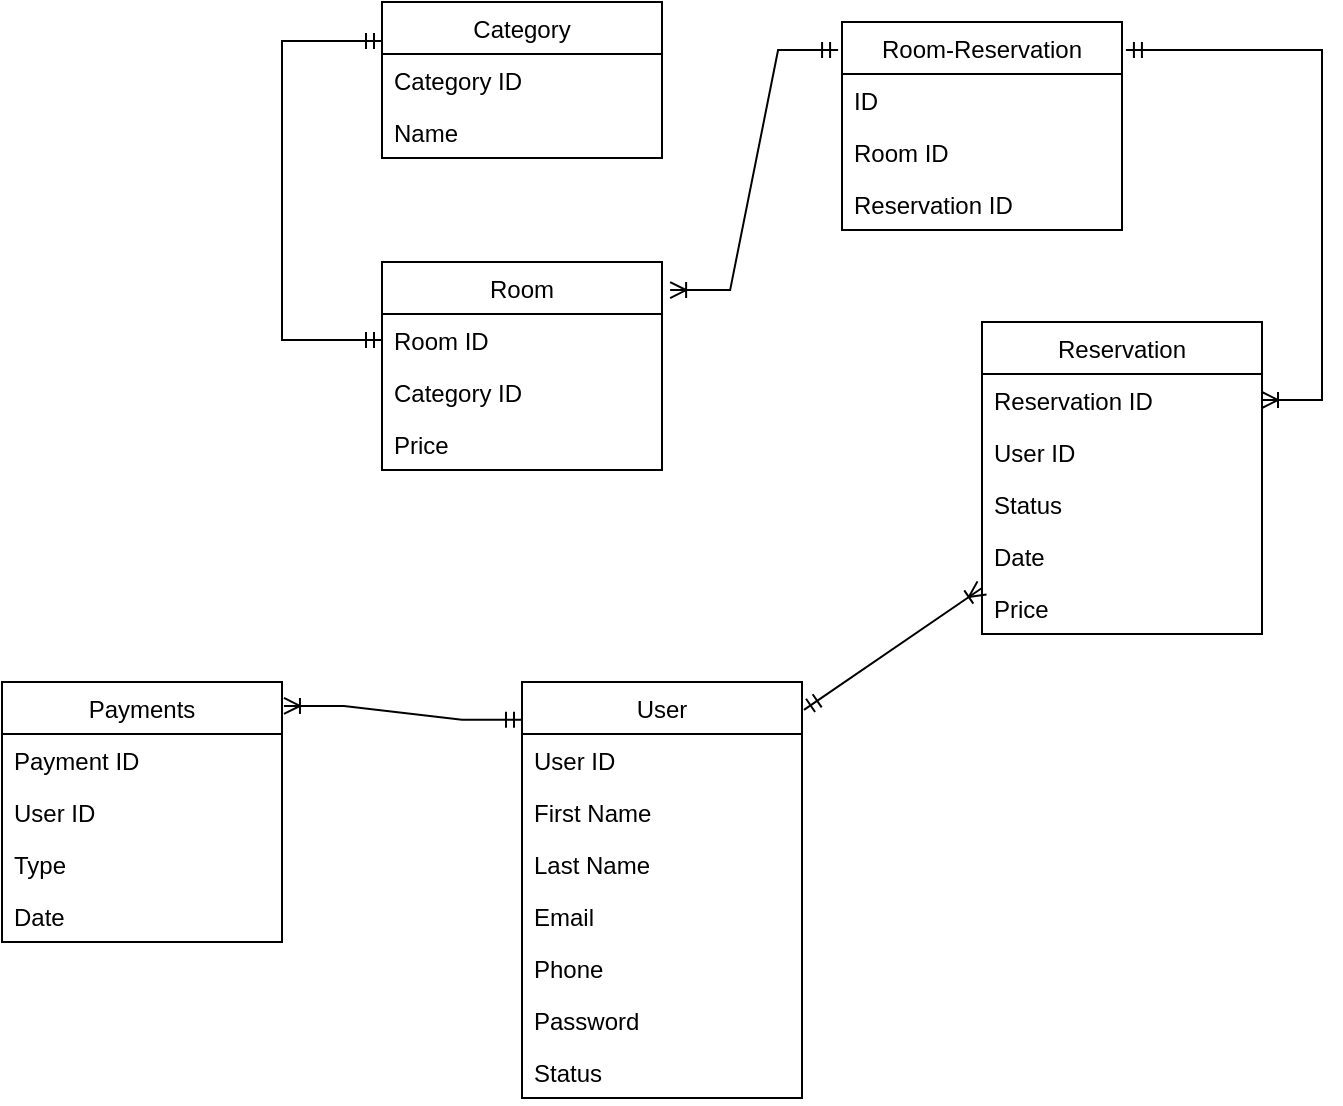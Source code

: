 <mxfile version="15.5.5" type="device"><diagram id="jDuqEnKZwilYz_n09bKk" name="Page-1"><mxGraphModel dx="1374" dy="762" grid="1" gridSize="10" guides="1" tooltips="1" connect="1" arrows="1" fold="1" page="1" pageScale="1" pageWidth="850" pageHeight="1100" math="0" shadow="0"><root><mxCell id="0"/><mxCell id="1" parent="0"/><mxCell id="Rh48gFcNpzWsiM0nDfSi-1" value="User" style="swimlane;fontStyle=0;childLayout=stackLayout;horizontal=1;startSize=26;fillColor=none;horizontalStack=0;resizeParent=1;resizeParentMax=0;resizeLast=0;collapsible=1;marginBottom=0;" parent="1" vertex="1"><mxGeometry x="410" y="400" width="140" height="208" as="geometry"><mxRectangle x="160" y="240" width="60" height="26" as="alternateBounds"/></mxGeometry></mxCell><mxCell id="Rh48gFcNpzWsiM0nDfSi-2" value="User ID    " style="text;strokeColor=none;fillColor=none;align=left;verticalAlign=top;spacingLeft=4;spacingRight=4;overflow=hidden;rotatable=0;points=[[0,0.5],[1,0.5]];portConstraint=eastwest;" parent="Rh48gFcNpzWsiM0nDfSi-1" vertex="1"><mxGeometry y="26" width="140" height="26" as="geometry"/></mxCell><mxCell id="Rh48gFcNpzWsiM0nDfSi-3" value="First Name" style="text;strokeColor=none;fillColor=none;align=left;verticalAlign=top;spacingLeft=4;spacingRight=4;overflow=hidden;rotatable=0;points=[[0,0.5],[1,0.5]];portConstraint=eastwest;" parent="Rh48gFcNpzWsiM0nDfSi-1" vertex="1"><mxGeometry y="52" width="140" height="26" as="geometry"/></mxCell><mxCell id="Rh48gFcNpzWsiM0nDfSi-5" value="Last Name" style="text;strokeColor=none;fillColor=none;align=left;verticalAlign=top;spacingLeft=4;spacingRight=4;overflow=hidden;rotatable=0;points=[[0,0.5],[1,0.5]];portConstraint=eastwest;" parent="Rh48gFcNpzWsiM0nDfSi-1" vertex="1"><mxGeometry y="78" width="140" height="26" as="geometry"/></mxCell><mxCell id="Rh48gFcNpzWsiM0nDfSi-10" value="Email" style="text;strokeColor=none;fillColor=none;align=left;verticalAlign=top;spacingLeft=4;spacingRight=4;overflow=hidden;rotatable=0;points=[[0,0.5],[1,0.5]];portConstraint=eastwest;" parent="Rh48gFcNpzWsiM0nDfSi-1" vertex="1"><mxGeometry y="104" width="140" height="26" as="geometry"/></mxCell><mxCell id="Rh48gFcNpzWsiM0nDfSi-9" value="Phone" style="text;strokeColor=none;fillColor=none;align=left;verticalAlign=top;spacingLeft=4;spacingRight=4;overflow=hidden;rotatable=0;points=[[0,0.5],[1,0.5]];portConstraint=eastwest;" parent="Rh48gFcNpzWsiM0nDfSi-1" vertex="1"><mxGeometry y="130" width="140" height="26" as="geometry"/></mxCell><mxCell id="Rh48gFcNpzWsiM0nDfSi-7" value="Password" style="text;strokeColor=none;fillColor=none;align=left;verticalAlign=top;spacingLeft=4;spacingRight=4;overflow=hidden;rotatable=0;points=[[0,0.5],[1,0.5]];portConstraint=eastwest;" parent="Rh48gFcNpzWsiM0nDfSi-1" vertex="1"><mxGeometry y="156" width="140" height="26" as="geometry"/></mxCell><mxCell id="Rh48gFcNpzWsiM0nDfSi-8" value="Status" style="text;strokeColor=none;fillColor=none;align=left;verticalAlign=top;spacingLeft=4;spacingRight=4;overflow=hidden;rotatable=0;points=[[0,0.5],[1,0.5]];portConstraint=eastwest;" parent="Rh48gFcNpzWsiM0nDfSi-1" vertex="1"><mxGeometry y="182" width="140" height="26" as="geometry"/></mxCell><mxCell id="Rh48gFcNpzWsiM0nDfSi-15" value="Reservation" style="swimlane;fontStyle=0;childLayout=stackLayout;horizontal=1;startSize=26;fillColor=none;horizontalStack=0;resizeParent=1;resizeParentMax=0;resizeLast=0;collapsible=1;marginBottom=0;" parent="1" vertex="1"><mxGeometry x="640" y="220" width="140" height="156" as="geometry"/></mxCell><mxCell id="Rh48gFcNpzWsiM0nDfSi-16" value="Reservation ID" style="text;strokeColor=none;fillColor=none;align=left;verticalAlign=top;spacingLeft=4;spacingRight=4;overflow=hidden;rotatable=0;points=[[0,0.5],[1,0.5]];portConstraint=eastwest;" parent="Rh48gFcNpzWsiM0nDfSi-15" vertex="1"><mxGeometry y="26" width="140" height="26" as="geometry"/></mxCell><mxCell id="Rh48gFcNpzWsiM0nDfSi-17" value="User ID" style="text;strokeColor=none;fillColor=none;align=left;verticalAlign=top;spacingLeft=4;spacingRight=4;overflow=hidden;rotatable=0;points=[[0,0.5],[1,0.5]];portConstraint=eastwest;" parent="Rh48gFcNpzWsiM0nDfSi-15" vertex="1"><mxGeometry y="52" width="140" height="26" as="geometry"/></mxCell><mxCell id="Rh48gFcNpzWsiM0nDfSi-18" value="Status" style="text;strokeColor=none;fillColor=none;align=left;verticalAlign=top;spacingLeft=4;spacingRight=4;overflow=hidden;rotatable=0;points=[[0,0.5],[1,0.5]];portConstraint=eastwest;" parent="Rh48gFcNpzWsiM0nDfSi-15" vertex="1"><mxGeometry y="78" width="140" height="26" as="geometry"/></mxCell><mxCell id="Rh48gFcNpzWsiM0nDfSi-20" value="Date" style="text;strokeColor=none;fillColor=none;align=left;verticalAlign=top;spacingLeft=4;spacingRight=4;overflow=hidden;rotatable=0;points=[[0,0.5],[1,0.5]];portConstraint=eastwest;" parent="Rh48gFcNpzWsiM0nDfSi-15" vertex="1"><mxGeometry y="104" width="140" height="26" as="geometry"/></mxCell><mxCell id="Rh48gFcNpzWsiM0nDfSi-19" value="Price" style="text;strokeColor=none;fillColor=none;align=left;verticalAlign=top;spacingLeft=4;spacingRight=4;overflow=hidden;rotatable=0;points=[[0,0.5],[1,0.5]];portConstraint=eastwest;" parent="Rh48gFcNpzWsiM0nDfSi-15" vertex="1"><mxGeometry y="130" width="140" height="26" as="geometry"/></mxCell><mxCell id="Rh48gFcNpzWsiM0nDfSi-21" value="Category" style="swimlane;fontStyle=0;childLayout=stackLayout;horizontal=1;startSize=26;fillColor=none;horizontalStack=0;resizeParent=1;resizeParentMax=0;resizeLast=0;collapsible=1;marginBottom=0;" parent="1" vertex="1"><mxGeometry x="340" y="60" width="140" height="78" as="geometry"/></mxCell><mxCell id="Rh48gFcNpzWsiM0nDfSi-22" value="Category ID" style="text;strokeColor=none;fillColor=none;align=left;verticalAlign=top;spacingLeft=4;spacingRight=4;overflow=hidden;rotatable=0;points=[[0,0.5],[1,0.5]];portConstraint=eastwest;" parent="Rh48gFcNpzWsiM0nDfSi-21" vertex="1"><mxGeometry y="26" width="140" height="26" as="geometry"/></mxCell><mxCell id="Rh48gFcNpzWsiM0nDfSi-23" value="Name" style="text;strokeColor=none;fillColor=none;align=left;verticalAlign=top;spacingLeft=4;spacingRight=4;overflow=hidden;rotatable=0;points=[[0,0.5],[1,0.5]];portConstraint=eastwest;" parent="Rh48gFcNpzWsiM0nDfSi-21" vertex="1"><mxGeometry y="52" width="140" height="26" as="geometry"/></mxCell><mxCell id="Rh48gFcNpzWsiM0nDfSi-25" value="Room" style="swimlane;fontStyle=0;childLayout=stackLayout;horizontal=1;startSize=26;fillColor=none;horizontalStack=0;resizeParent=1;resizeParentMax=0;resizeLast=0;collapsible=1;marginBottom=0;" parent="1" vertex="1"><mxGeometry x="340" y="190" width="140" height="104" as="geometry"/></mxCell><mxCell id="Rh48gFcNpzWsiM0nDfSi-26" value="Room ID" style="text;strokeColor=none;fillColor=none;align=left;verticalAlign=top;spacingLeft=4;spacingRight=4;overflow=hidden;rotatable=0;points=[[0,0.5],[1,0.5]];portConstraint=eastwest;" parent="Rh48gFcNpzWsiM0nDfSi-25" vertex="1"><mxGeometry y="26" width="140" height="26" as="geometry"/></mxCell><mxCell id="Rh48gFcNpzWsiM0nDfSi-27" value="Category ID" style="text;strokeColor=none;fillColor=none;align=left;verticalAlign=top;spacingLeft=4;spacingRight=4;overflow=hidden;rotatable=0;points=[[0,0.5],[1,0.5]];portConstraint=eastwest;" parent="Rh48gFcNpzWsiM0nDfSi-25" vertex="1"><mxGeometry y="52" width="140" height="26" as="geometry"/></mxCell><mxCell id="Rh48gFcNpzWsiM0nDfSi-28" value="Price" style="text;strokeColor=none;fillColor=none;align=left;verticalAlign=top;spacingLeft=4;spacingRight=4;overflow=hidden;rotatable=0;points=[[0,0.5],[1,0.5]];portConstraint=eastwest;" parent="Rh48gFcNpzWsiM0nDfSi-25" vertex="1"><mxGeometry y="78" width="140" height="26" as="geometry"/></mxCell><mxCell id="Rh48gFcNpzWsiM0nDfSi-29" value="Room-Reservation" style="swimlane;fontStyle=0;childLayout=stackLayout;horizontal=1;startSize=26;fillColor=none;horizontalStack=0;resizeParent=1;resizeParentMax=0;resizeLast=0;collapsible=1;marginBottom=0;" parent="1" vertex="1"><mxGeometry x="570" y="70" width="140" height="104" as="geometry"/></mxCell><mxCell id="Rh48gFcNpzWsiM0nDfSi-30" value="ID" style="text;strokeColor=none;fillColor=none;align=left;verticalAlign=top;spacingLeft=4;spacingRight=4;overflow=hidden;rotatable=0;points=[[0,0.5],[1,0.5]];portConstraint=eastwest;" parent="Rh48gFcNpzWsiM0nDfSi-29" vertex="1"><mxGeometry y="26" width="140" height="26" as="geometry"/></mxCell><mxCell id="Rh48gFcNpzWsiM0nDfSi-31" value="Room ID" style="text;strokeColor=none;fillColor=none;align=left;verticalAlign=top;spacingLeft=4;spacingRight=4;overflow=hidden;rotatable=0;points=[[0,0.5],[1,0.5]];portConstraint=eastwest;" parent="Rh48gFcNpzWsiM0nDfSi-29" vertex="1"><mxGeometry y="52" width="140" height="26" as="geometry"/></mxCell><mxCell id="Rh48gFcNpzWsiM0nDfSi-32" value="Reservation ID" style="text;strokeColor=none;fillColor=none;align=left;verticalAlign=top;spacingLeft=4;spacingRight=4;overflow=hidden;rotatable=0;points=[[0,0.5],[1,0.5]];portConstraint=eastwest;" parent="Rh48gFcNpzWsiM0nDfSi-29" vertex="1"><mxGeometry y="78" width="140" height="26" as="geometry"/></mxCell><mxCell id="Rh48gFcNpzWsiM0nDfSi-35" value="" style="edgeStyle=entityRelationEdgeStyle;fontSize=12;html=1;endArrow=ERoneToMany;startArrow=ERmandOne;rounded=0;entryX=1.029;entryY=0.135;entryDx=0;entryDy=0;entryPerimeter=0;exitX=-0.014;exitY=0.135;exitDx=0;exitDy=0;exitPerimeter=0;" parent="1" source="Rh48gFcNpzWsiM0nDfSi-29" target="Rh48gFcNpzWsiM0nDfSi-25" edge="1"><mxGeometry width="100" height="100" relative="1" as="geometry"><mxPoint x="500" y="370" as="sourcePoint"/><mxPoint x="600" y="270" as="targetPoint"/></mxGeometry></mxCell><mxCell id="Rh48gFcNpzWsiM0nDfSi-36" value="" style="edgeStyle=entityRelationEdgeStyle;fontSize=12;html=1;endArrow=ERoneToMany;startArrow=ERmandOne;rounded=0;exitX=1.014;exitY=0.135;exitDx=0;exitDy=0;exitPerimeter=0;" parent="1" source="Rh48gFcNpzWsiM0nDfSi-29" target="Rh48gFcNpzWsiM0nDfSi-16" edge="1"><mxGeometry width="100" height="100" relative="1" as="geometry"><mxPoint x="610" y="220.0" as="sourcePoint"/><mxPoint x="810" y="160" as="targetPoint"/></mxGeometry></mxCell><mxCell id="Rh48gFcNpzWsiM0nDfSi-37" value="" style="fontSize=12;html=1;endArrow=ERmandOne;startArrow=ERmandOne;rounded=0;entryX=0;entryY=0.25;entryDx=0;entryDy=0;edgeStyle=orthogonalEdgeStyle;exitX=0;exitY=0.5;exitDx=0;exitDy=0;" parent="1" source="Rh48gFcNpzWsiM0nDfSi-26" target="Rh48gFcNpzWsiM0nDfSi-21" edge="1"><mxGeometry width="100" height="100" relative="1" as="geometry"><mxPoint x="180" y="280" as="sourcePoint"/><mxPoint x="220" y="99" as="targetPoint"/><Array as="points"><mxPoint x="290" y="229"/><mxPoint x="290" y="80"/></Array></mxGeometry></mxCell><mxCell id="Rh48gFcNpzWsiM0nDfSi-38" value="" style="fontSize=12;html=1;endArrow=ERoneToMany;startArrow=ERmandOne;rounded=0;entryX=0;entryY=0.115;entryDx=0;entryDy=0;entryPerimeter=0;exitX=1.007;exitY=0.067;exitDx=0;exitDy=0;exitPerimeter=0;" parent="1" source="Rh48gFcNpzWsiM0nDfSi-1" target="Rh48gFcNpzWsiM0nDfSi-19" edge="1"><mxGeometry width="100" height="100" relative="1" as="geometry"><mxPoint x="650" y="470" as="sourcePoint"/><mxPoint x="610" y="390" as="targetPoint"/></mxGeometry></mxCell><mxCell id="PBNwecTU-F17dFOL9f0J-1" value="Payments" style="swimlane;fontStyle=0;childLayout=stackLayout;horizontal=1;startSize=26;fillColor=none;horizontalStack=0;resizeParent=1;resizeParentMax=0;resizeLast=0;collapsible=1;marginBottom=0;" vertex="1" parent="1"><mxGeometry x="150" y="400" width="140" height="130" as="geometry"/></mxCell><mxCell id="PBNwecTU-F17dFOL9f0J-2" value="Payment ID" style="text;strokeColor=none;fillColor=none;align=left;verticalAlign=top;spacingLeft=4;spacingRight=4;overflow=hidden;rotatable=0;points=[[0,0.5],[1,0.5]];portConstraint=eastwest;" vertex="1" parent="PBNwecTU-F17dFOL9f0J-1"><mxGeometry y="26" width="140" height="26" as="geometry"/></mxCell><mxCell id="PBNwecTU-F17dFOL9f0J-3" value="User ID" style="text;strokeColor=none;fillColor=none;align=left;verticalAlign=top;spacingLeft=4;spacingRight=4;overflow=hidden;rotatable=0;points=[[0,0.5],[1,0.5]];portConstraint=eastwest;" vertex="1" parent="PBNwecTU-F17dFOL9f0J-1"><mxGeometry y="52" width="140" height="26" as="geometry"/></mxCell><mxCell id="PBNwecTU-F17dFOL9f0J-4" value="Type" style="text;strokeColor=none;fillColor=none;align=left;verticalAlign=top;spacingLeft=4;spacingRight=4;overflow=hidden;rotatable=0;points=[[0,0.5],[1,0.5]];portConstraint=eastwest;" vertex="1" parent="PBNwecTU-F17dFOL9f0J-1"><mxGeometry y="78" width="140" height="26" as="geometry"/></mxCell><mxCell id="PBNwecTU-F17dFOL9f0J-5" value="Date" style="text;strokeColor=none;fillColor=none;align=left;verticalAlign=top;spacingLeft=4;spacingRight=4;overflow=hidden;rotatable=0;points=[[0,0.5],[1,0.5]];portConstraint=eastwest;" vertex="1" parent="PBNwecTU-F17dFOL9f0J-1"><mxGeometry y="104" width="140" height="26" as="geometry"/></mxCell><mxCell id="PBNwecTU-F17dFOL9f0J-6" value="" style="edgeStyle=entityRelationEdgeStyle;fontSize=12;html=1;endArrow=ERoneToMany;startArrow=ERmandOne;rounded=0;entryX=1.007;entryY=0.092;entryDx=0;entryDy=0;entryPerimeter=0;exitX=0;exitY=0.091;exitDx=0;exitDy=0;exitPerimeter=0;" edge="1" parent="1" source="Rh48gFcNpzWsiM0nDfSi-1" target="PBNwecTU-F17dFOL9f0J-1"><mxGeometry width="100" height="100" relative="1" as="geometry"><mxPoint x="370" y="440" as="sourcePoint"/><mxPoint x="470" y="340" as="targetPoint"/></mxGeometry></mxCell></root></mxGraphModel></diagram></mxfile>